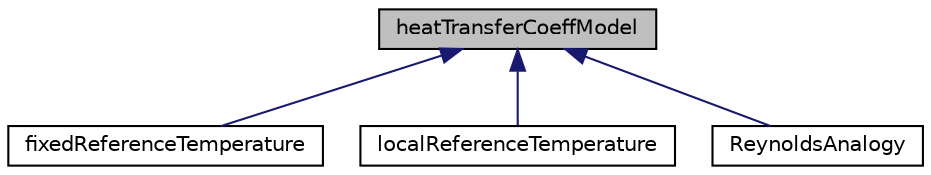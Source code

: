 digraph "heatTransferCoeffModel"
{
  bgcolor="transparent";
  edge [fontname="Helvetica",fontsize="10",labelfontname="Helvetica",labelfontsize="10"];
  node [fontname="Helvetica",fontsize="10",shape=record];
  Node1 [label="heatTransferCoeffModel",height=0.2,width=0.4,color="black", fillcolor="grey75", style="filled" fontcolor="black"];
  Node1 -> Node2 [dir="back",color="midnightblue",fontsize="10",style="solid",fontname="Helvetica"];
  Node2 [label="fixedReferenceTemperature",height=0.2,width=0.4,color="black",URL="$classFoam_1_1heatTransferCoeffModels_1_1fixedReferenceTemperature.html",tooltip="Heat transfer coefficient calculation that employs a fixed reference temperature. ..."];
  Node1 -> Node3 [dir="back",color="midnightblue",fontsize="10",style="solid",fontname="Helvetica"];
  Node3 [label="localReferenceTemperature",height=0.2,width=0.4,color="black",URL="$classFoam_1_1heatTransferCoeffModels_1_1localReferenceTemperature.html",tooltip="Heat transfer coefficient calculation that employs the patch internal field as the reference temperat..."];
  Node1 -> Node4 [dir="back",color="midnightblue",fontsize="10",style="solid",fontname="Helvetica"];
  Node4 [label="ReynoldsAnalogy",height=0.2,width=0.4,color="black",URL="$classFoam_1_1heatTransferCoeffModels_1_1ReynoldsAnalogy.html",tooltip="Heat transfer coefficient calculation based on Reynolds Analogy. "];
}
